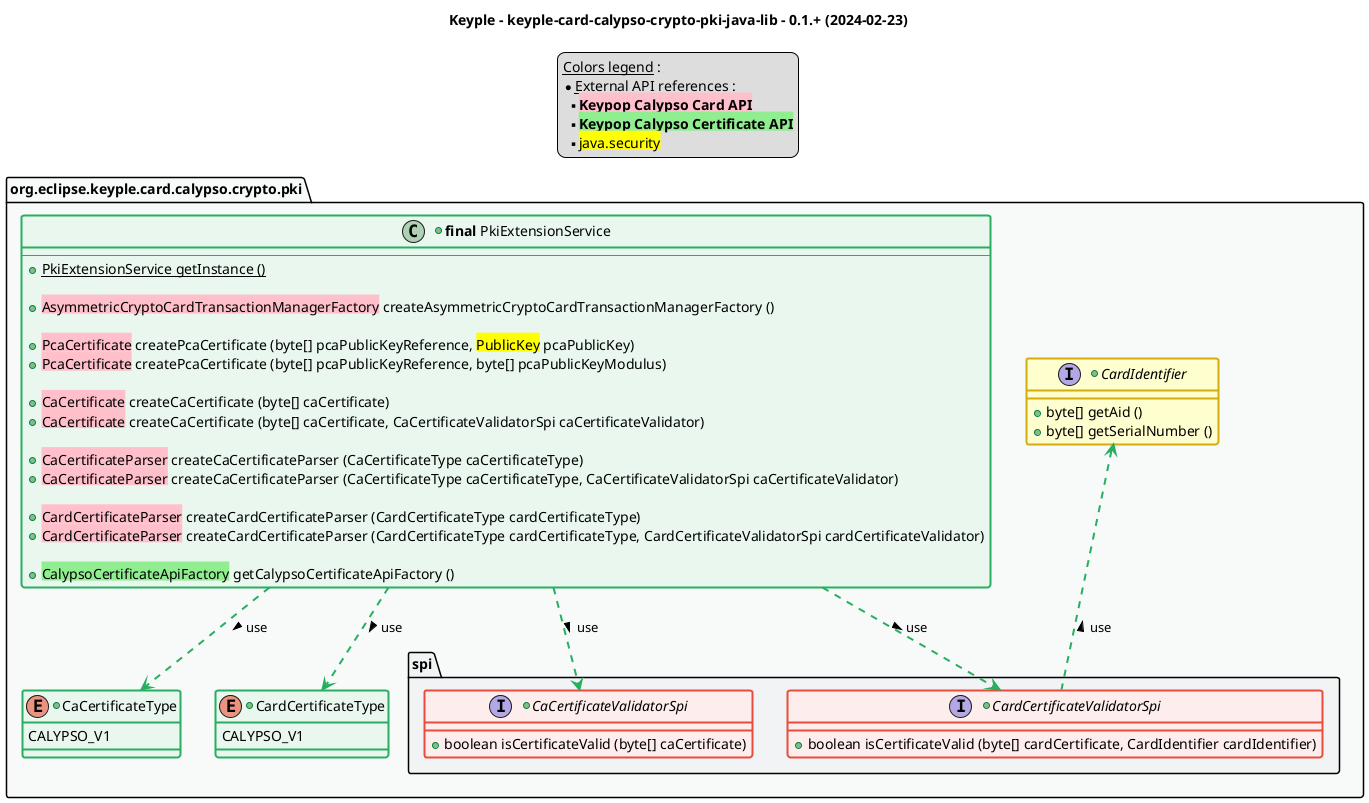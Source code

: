 @startuml
title
    Keyple - keyple-card-calypso-crypto-pki-java-lib - 0.1.+ (2024-02-23)
end title

' == THEME ==

'Couleurs issues de : https://htmlcolorcodes.com/fr/tableau-de-couleur/tableau-de-couleur-design-plat/
!define C_GREY1 F8F9F9
!define C_GREY2 F2F3F4
!define C_GREY3 E5E7E9
!define C_GREY4 D7DBDD
!define C_GREY5 CACFD2
!define C_GREY6 BDC3C7
!define C_LINK 3498DB
!define C_USE 27AE60

' -- Styles that don't work with new version of plantuml --
skinparam stereotypeABorderColor #A9DCDF
skinparam stereotypeIBorderColor #B4A7E5
skinparam stereotypeCBorderColor #ADD1B2
skinparam stereotypeEBorderColor #EB93DF
' -- END --

skinparam ClassBorderThickness 2
skinparam ArrowThickness 2

' Yellow
skinparam ClassBackgroundColor #FEFECE
skinparam ClassBorderColor #D4AC0D
' Red
skinparam ClassBackgroundColor<<red>> #FDEDEC
skinparam ClassBorderColor<<red>> #E74C3C
hide <<red>> stereotype
' Purple
skinparam ClassBackgroundColor<<purple>> #F4ECF7
skinparam ClassBorderColor<<purple>> #8E44AD
hide <<purple>> stereotype
' blue
skinparam ClassBackgroundColor<<blue>> #EBF5FB
skinparam ClassBorderColor<<blue>> #3498DB
hide <<blue>> stereotype
' Green
skinparam ClassBackgroundColor<<green>> #E9F7EF
skinparam ClassBorderColor<<green>> #27AE60
hide <<green>> stereotype
' Grey
skinparam ClassBackgroundColor<<grey>> #EAECEE
skinparam ClassBorderColor<<grey>> #2C3E50
hide <<grey>> stereotype

' == CONTENT ==

legend top
    __Colors legend__ :
    * __External API references__ :
    ** <back:pink>**Keypop Calypso Card API**</back>
    ** <back:lightgreen>**Keypop Calypso Certificate API**</back>
    ** <back:yellow>java.security</back>
end legend

package "org.eclipse.keyple.card.calypso.crypto.pki" as pki {
    +class "**final** PkiExtensionService" as PkiExtensionService <<green>> {
        --
        +{static} PkiExtensionService getInstance ()

        +<back:pink>AsymmetricCryptoCardTransactionManagerFactory</back> createAsymmetricCryptoCardTransactionManagerFactory ()

        +<back:pink>PcaCertificate</back> createPcaCertificate (byte[] pcaPublicKeyReference, <back:yellow>PublicKey</back> pcaPublicKey)
        +<back:pink>PcaCertificate</back> createPcaCertificate (byte[] pcaPublicKeyReference, byte[] pcaPublicKeyModulus)

        +<back:pink>CaCertificate</back> createCaCertificate (byte[] caCertificate)
        +<back:pink>CaCertificate</back> createCaCertificate (byte[] caCertificate, CaCertificateValidatorSpi caCertificateValidator)

        +<back:pink>CaCertificateParser</back> createCaCertificateParser (CaCertificateType caCertificateType)
        +<back:pink>CaCertificateParser</back> createCaCertificateParser (CaCertificateType caCertificateType, CaCertificateValidatorSpi caCertificateValidator)

        +<back:pink>CardCertificateParser</back> createCardCertificateParser (CardCertificateType cardCertificateType)
        +<back:pink>CardCertificateParser</back> createCardCertificateParser (CardCertificateType cardCertificateType, CardCertificateValidatorSpi cardCertificateValidator)

        +<back:lightgreen>CalypsoCertificateApiFactory</back> getCalypsoCertificateApiFactory ()
    }
    +enum CaCertificateType <<green>> {
        CALYPSO_V1
    }
    +enum CardCertificateType <<green>> {
        CALYPSO_V1
    }
    +interface CardIdentifier {
        +byte[] getAid ()
        +byte[] getSerialNumber ()
    }
    package spi {
        +interface "CaCertificateValidatorSpi" as CaCertificateValidatorSpi <<red>> {
            +boolean isCertificateValid (byte[] caCertificate)
        }
        +interface "CardCertificateValidatorSpi" as CardCertificateValidatorSpi <<red>> {
            +boolean isCertificateValid (byte[] cardCertificate, CardIdentifier cardIdentifier)
        }
    }
}

' Associations

PkiExtensionService ..> CaCertificateType #C_USE : use >
PkiExtensionService ..> CardCertificateType #C_USE : use >
PkiExtensionService ..> CaCertificateValidatorSpi #C_USE : use >
PkiExtensionService ..> CardCertificateValidatorSpi #C_USE : use >

CardCertificateValidatorSpi .up.> CardIdentifier #C_USE : use >

' == LAYOUT ==

'ContextSetting -[hidden]- LegacySamUtil

' == STYLE ==

package pki #C_GREY1 {}
package pki.spi #C_GREY2 {}

@enduml